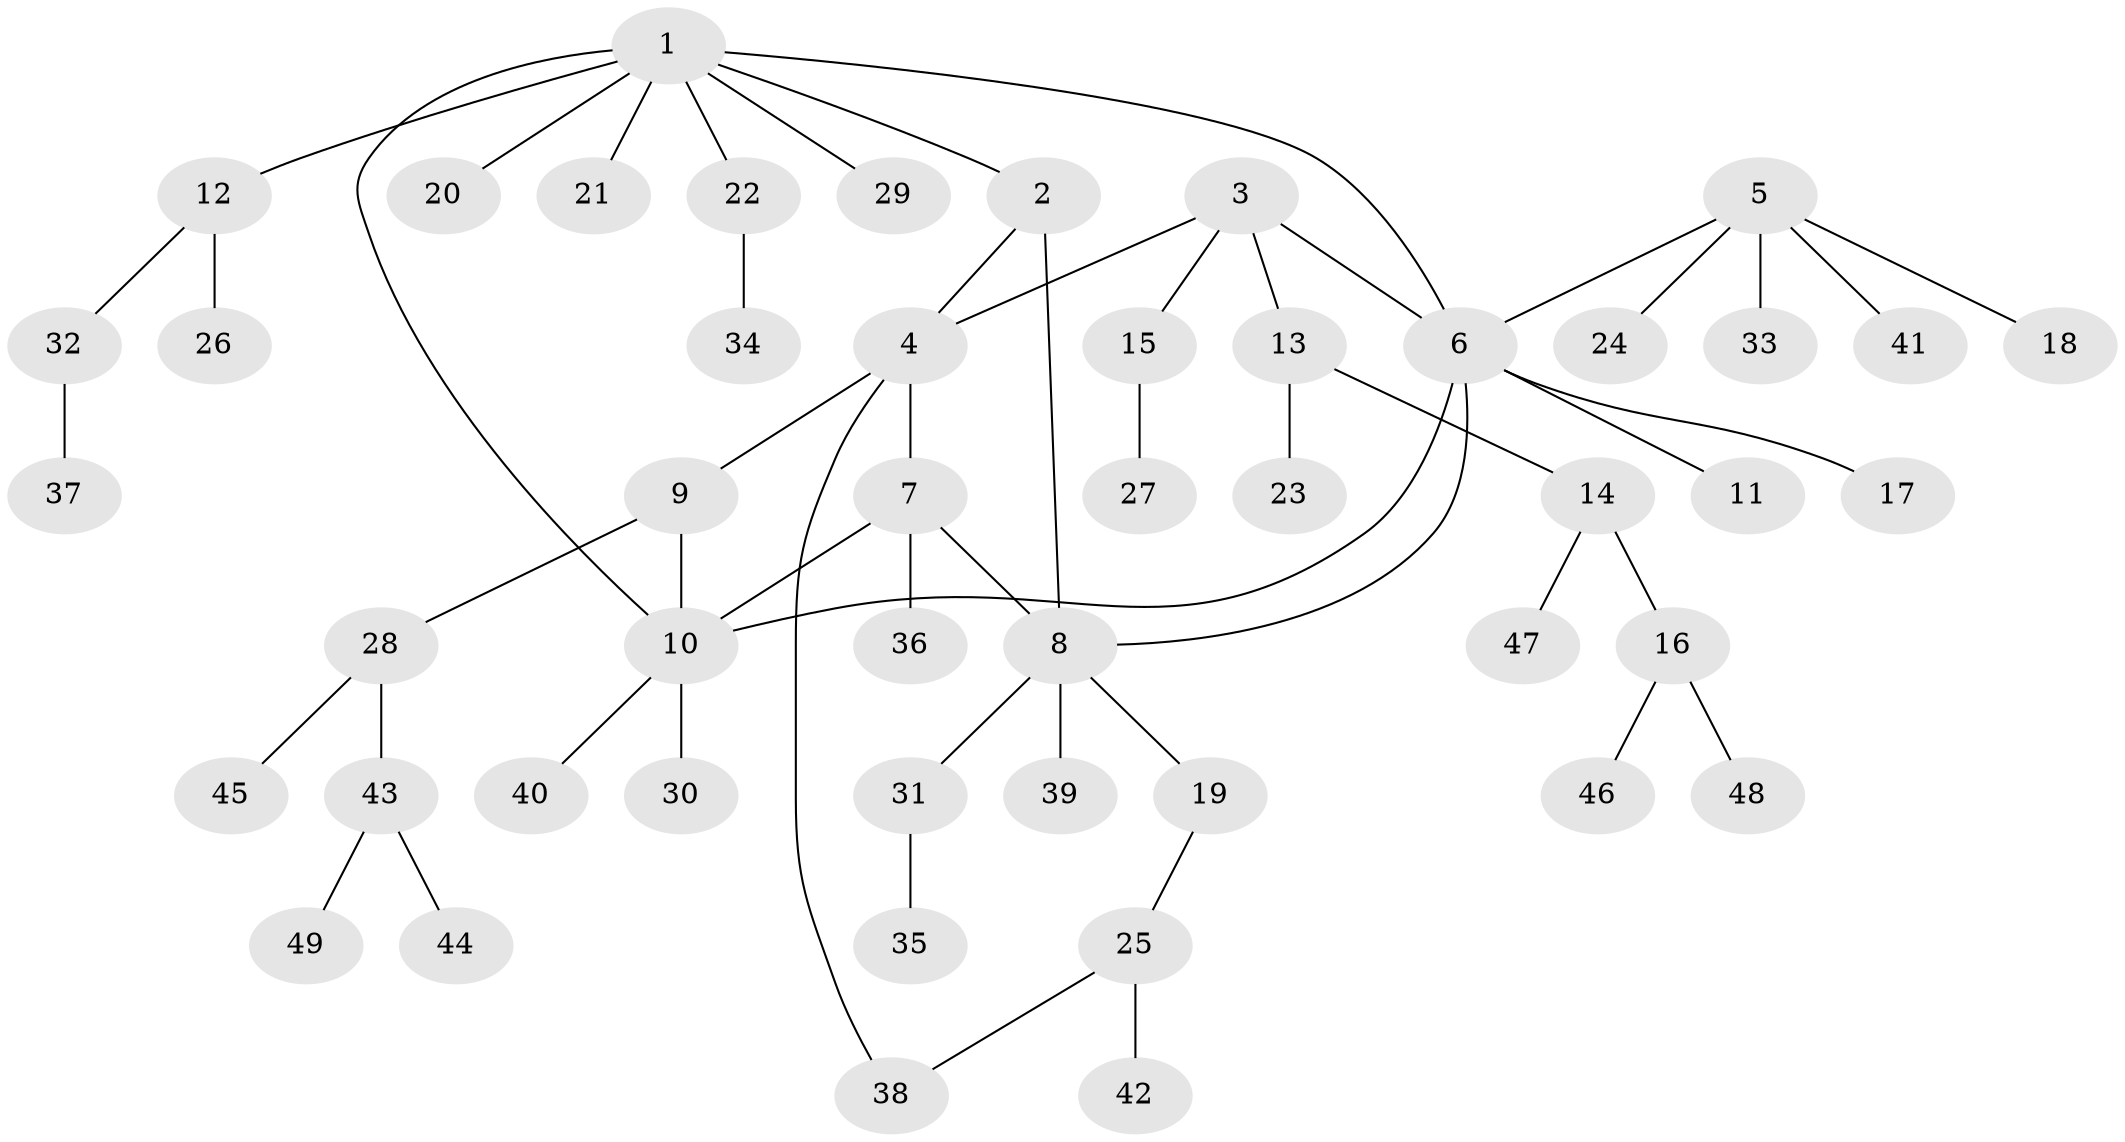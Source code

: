 // coarse degree distribution, {12: 0.029411764705882353, 6: 0.058823529411764705, 4: 0.11764705882352941, 3: 0.11764705882352941, 1: 0.5882352941176471, 2: 0.08823529411764706}
// Generated by graph-tools (version 1.1) at 2025/42/03/06/25 10:42:08]
// undirected, 49 vertices, 55 edges
graph export_dot {
graph [start="1"]
  node [color=gray90,style=filled];
  1;
  2;
  3;
  4;
  5;
  6;
  7;
  8;
  9;
  10;
  11;
  12;
  13;
  14;
  15;
  16;
  17;
  18;
  19;
  20;
  21;
  22;
  23;
  24;
  25;
  26;
  27;
  28;
  29;
  30;
  31;
  32;
  33;
  34;
  35;
  36;
  37;
  38;
  39;
  40;
  41;
  42;
  43;
  44;
  45;
  46;
  47;
  48;
  49;
  1 -- 2;
  1 -- 6;
  1 -- 10;
  1 -- 12;
  1 -- 20;
  1 -- 21;
  1 -- 22;
  1 -- 29;
  2 -- 4;
  2 -- 8;
  3 -- 4;
  3 -- 6;
  3 -- 13;
  3 -- 15;
  4 -- 7;
  4 -- 9;
  4 -- 38;
  5 -- 6;
  5 -- 18;
  5 -- 24;
  5 -- 33;
  5 -- 41;
  6 -- 8;
  6 -- 10;
  6 -- 11;
  6 -- 17;
  7 -- 8;
  7 -- 10;
  7 -- 36;
  8 -- 19;
  8 -- 31;
  8 -- 39;
  9 -- 10;
  9 -- 28;
  10 -- 30;
  10 -- 40;
  12 -- 26;
  12 -- 32;
  13 -- 14;
  13 -- 23;
  14 -- 16;
  14 -- 47;
  15 -- 27;
  16 -- 46;
  16 -- 48;
  19 -- 25;
  22 -- 34;
  25 -- 38;
  25 -- 42;
  28 -- 43;
  28 -- 45;
  31 -- 35;
  32 -- 37;
  43 -- 44;
  43 -- 49;
}
